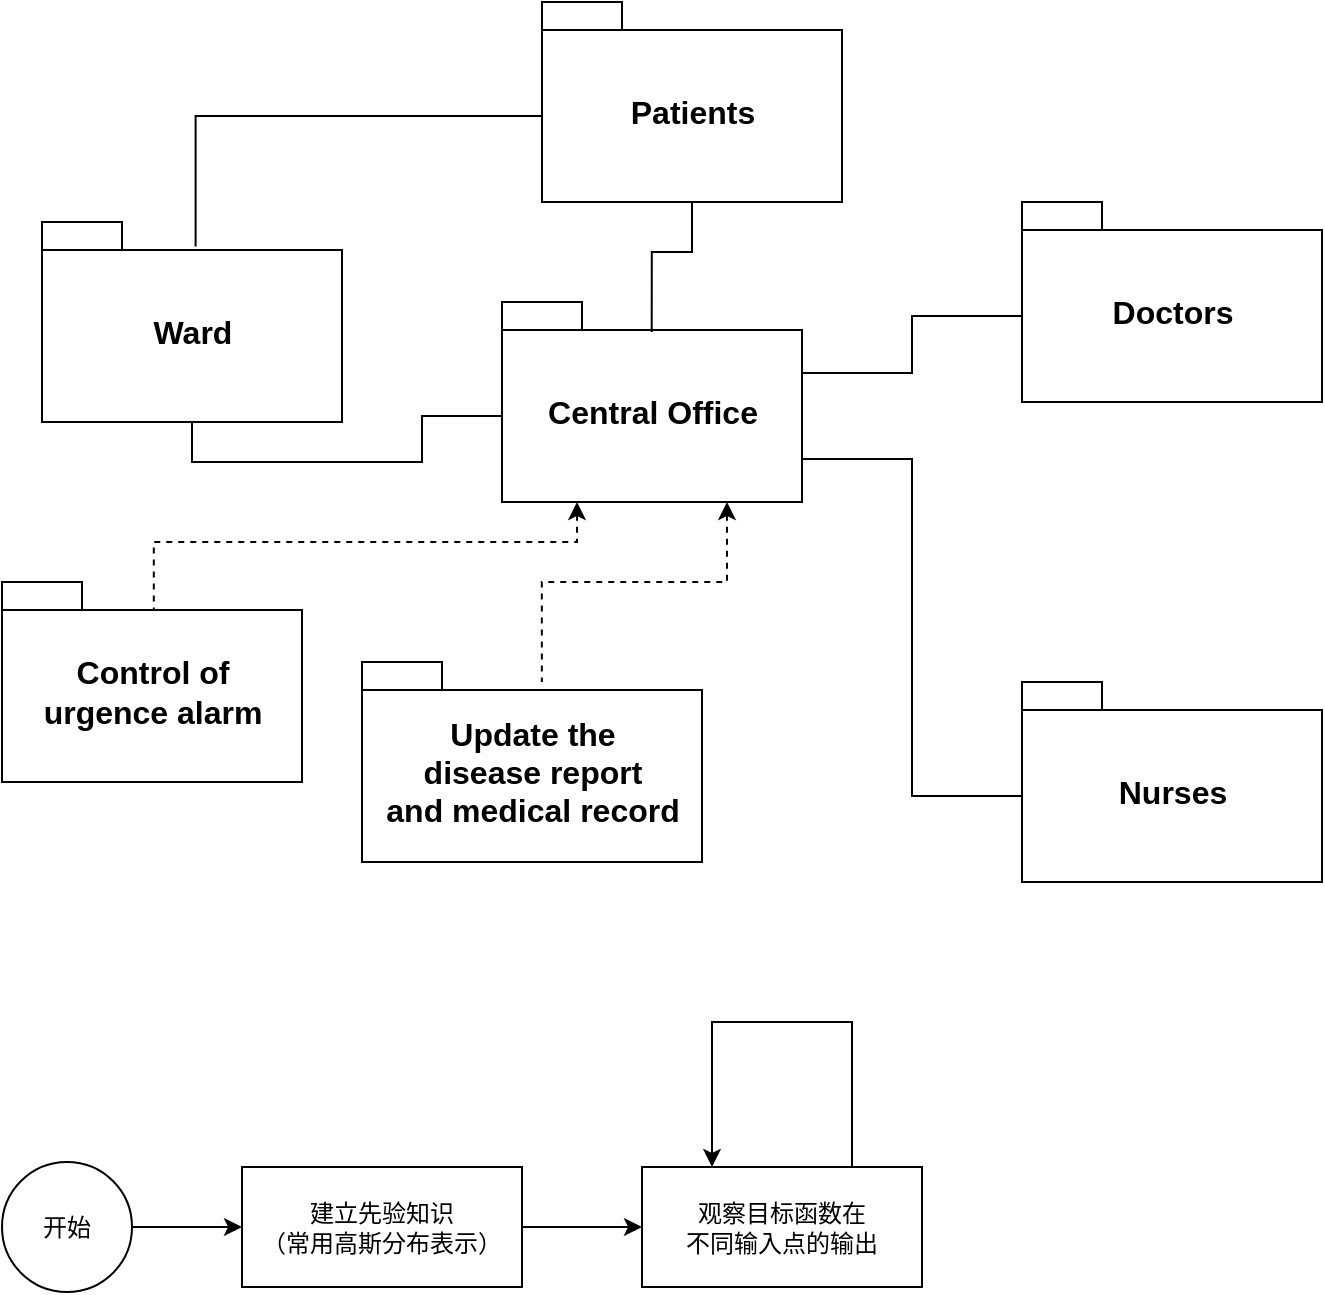 <mxfile version="22.1.0" type="github">
  <diagram id="JUfkbv9VFEBLnKnWdgaG" name="第 1 页">
    <mxGraphModel dx="1290" dy="542" grid="1" gridSize="10" guides="1" tooltips="1" connect="1" arrows="1" fold="1" page="1" pageScale="1" pageWidth="827" pageHeight="1169" math="0" shadow="0">
      <root>
        <mxCell id="0" />
        <mxCell id="1" parent="0" />
        <mxCell id="TFSnkRS1mbYTuwgmxGYo-19" style="edgeStyle=orthogonalEdgeStyle;rounded=0;orthogonalLoop=1;jettySize=auto;html=1;exitX=0;exitY=0;exitDx=150;exitDy=35.5;exitPerimeter=0;entryX=0;entryY=0;entryDx=0;entryDy=57;entryPerimeter=0;fontSize=16;endArrow=none;endFill=0;" parent="1" source="TFSnkRS1mbYTuwgmxGYo-1" target="TFSnkRS1mbYTuwgmxGYo-5" edge="1">
          <mxGeometry relative="1" as="geometry" />
        </mxCell>
        <mxCell id="TFSnkRS1mbYTuwgmxGYo-20" style="edgeStyle=orthogonalEdgeStyle;rounded=0;orthogonalLoop=1;jettySize=auto;html=1;exitX=0;exitY=0;exitDx=150;exitDy=78.5;exitPerimeter=0;entryX=0;entryY=0;entryDx=0;entryDy=57;entryPerimeter=0;fontSize=16;endArrow=none;endFill=0;" parent="1" source="TFSnkRS1mbYTuwgmxGYo-1" target="TFSnkRS1mbYTuwgmxGYo-3" edge="1">
          <mxGeometry relative="1" as="geometry" />
        </mxCell>
        <mxCell id="TFSnkRS1mbYTuwgmxGYo-22" value="" style="edgeStyle=orthogonalEdgeStyle;rounded=0;orthogonalLoop=1;jettySize=auto;html=1;fontSize=16;endArrow=none;endFill=0;entryX=0.506;entryY=0.141;entryDx=0;entryDy=0;entryPerimeter=0;exitX=0.25;exitY=1;exitDx=0;exitDy=0;exitPerimeter=0;dashed=1;startArrow=classic;startFill=1;" parent="1" source="TFSnkRS1mbYTuwgmxGYo-1" target="TFSnkRS1mbYTuwgmxGYo-21" edge="1">
          <mxGeometry relative="1" as="geometry" />
        </mxCell>
        <mxCell id="TFSnkRS1mbYTuwgmxGYo-1" value="&lt;font style=&quot;font-size: 16px;&quot;&gt;Central Office&lt;/font&gt;" style="shape=folder;fontStyle=1;spacingTop=10;tabWidth=40;tabHeight=14;tabPosition=left;html=1;" parent="1" vertex="1">
          <mxGeometry x="300" y="170" width="150" height="100" as="geometry" />
        </mxCell>
        <mxCell id="TFSnkRS1mbYTuwgmxGYo-8" style="edgeStyle=orthogonalEdgeStyle;rounded=0;orthogonalLoop=1;jettySize=auto;html=1;entryX=0;entryY=0;entryDx=0;entryDy=57;entryPerimeter=0;fontSize=16;exitX=0.5;exitY=1;exitDx=0;exitDy=0;exitPerimeter=0;endArrow=none;endFill=0;" parent="1" source="TFSnkRS1mbYTuwgmxGYo-2" target="TFSnkRS1mbYTuwgmxGYo-1" edge="1">
          <mxGeometry relative="1" as="geometry" />
        </mxCell>
        <mxCell id="TFSnkRS1mbYTuwgmxGYo-2" value="&lt;font style=&quot;font-size: 16px;&quot;&gt;Ward&lt;/font&gt;" style="shape=folder;fontStyle=1;spacingTop=10;tabWidth=40;tabHeight=14;tabPosition=left;html=1;" parent="1" vertex="1">
          <mxGeometry x="70" y="130" width="150" height="100" as="geometry" />
        </mxCell>
        <mxCell id="TFSnkRS1mbYTuwgmxGYo-3" value="&lt;span style=&quot;font-size: 16px;&quot;&gt;Nurses&lt;/span&gt;" style="shape=folder;fontStyle=1;spacingTop=10;tabWidth=40;tabHeight=14;tabPosition=left;html=1;" parent="1" vertex="1">
          <mxGeometry x="560" y="360" width="150" height="100" as="geometry" />
        </mxCell>
        <mxCell id="TFSnkRS1mbYTuwgmxGYo-4" value="&lt;font style=&quot;font-size: 16px;&quot;&gt;Patients&lt;/font&gt;" style="shape=folder;fontStyle=1;spacingTop=10;tabWidth=40;tabHeight=14;tabPosition=left;html=1;" parent="1" vertex="1">
          <mxGeometry x="320" y="20" width="150" height="100" as="geometry" />
        </mxCell>
        <mxCell id="TFSnkRS1mbYTuwgmxGYo-5" value="&lt;font style=&quot;font-size: 16px;&quot;&gt;Doctors&lt;/font&gt;" style="shape=folder;fontStyle=1;spacingTop=10;tabWidth=40;tabHeight=14;tabPosition=left;html=1;" parent="1" vertex="1">
          <mxGeometry x="560" y="120" width="150" height="100" as="geometry" />
        </mxCell>
        <mxCell id="TFSnkRS1mbYTuwgmxGYo-9" style="edgeStyle=orthogonalEdgeStyle;rounded=0;orthogonalLoop=1;jettySize=auto;html=1;entryX=0;entryY=0;entryDx=0;entryDy=57;entryPerimeter=0;fontSize=16;endArrow=none;endFill=0;exitX=0.512;exitY=0.122;exitDx=0;exitDy=0;exitPerimeter=0;" parent="1" source="TFSnkRS1mbYTuwgmxGYo-2" target="TFSnkRS1mbYTuwgmxGYo-4" edge="1">
          <mxGeometry relative="1" as="geometry">
            <mxPoint x="146" y="140" as="sourcePoint" />
            <mxPoint x="462.5" y="215.5" as="targetPoint" />
            <Array as="points">
              <mxPoint x="147" y="77" />
            </Array>
          </mxGeometry>
        </mxCell>
        <mxCell id="TFSnkRS1mbYTuwgmxGYo-13" style="edgeStyle=orthogonalEdgeStyle;rounded=0;orthogonalLoop=1;jettySize=auto;html=1;entryX=0.5;entryY=1;entryDx=0;entryDy=0;entryPerimeter=0;fontSize=16;exitX=0.499;exitY=0.15;exitDx=0;exitDy=0;exitPerimeter=0;endArrow=none;endFill=0;" parent="1" source="TFSnkRS1mbYTuwgmxGYo-1" target="TFSnkRS1mbYTuwgmxGYo-4" edge="1">
          <mxGeometry relative="1" as="geometry">
            <mxPoint x="580" y="230" as="sourcePoint" />
            <mxPoint x="670" y="130" as="targetPoint" />
          </mxGeometry>
        </mxCell>
        <mxCell id="TFSnkRS1mbYTuwgmxGYo-21" value="&lt;font style=&quot;&quot;&gt;&lt;span style=&quot;font-size: 16px;&quot;&gt;Control of&lt;/span&gt;&lt;br&gt;&lt;span style=&quot;font-size: 16px;&quot;&gt;urgence alarm&lt;/span&gt;&lt;br&gt;&lt;/font&gt;" style="shape=folder;fontStyle=1;spacingTop=10;tabWidth=40;tabHeight=14;tabPosition=left;html=1;" parent="1" vertex="1">
          <mxGeometry x="50" y="310" width="150" height="100" as="geometry" />
        </mxCell>
        <mxCell id="TFSnkRS1mbYTuwgmxGYo-23" value="&lt;font style=&quot;&quot;&gt;&lt;span style=&quot;font-size: 16px;&quot;&gt;Update the&lt;br&gt;disease report&lt;br&gt;and&amp;nbsp;medical record&lt;/span&gt;&lt;br&gt;&lt;/font&gt;" style="shape=folder;fontStyle=1;spacingTop=10;tabWidth=40;tabHeight=14;tabPosition=left;html=1;" parent="1" vertex="1">
          <mxGeometry x="230" y="350" width="170" height="100" as="geometry" />
        </mxCell>
        <mxCell id="TFSnkRS1mbYTuwgmxGYo-24" value="" style="edgeStyle=orthogonalEdgeStyle;rounded=0;orthogonalLoop=1;jettySize=auto;html=1;fontSize=16;endArrow=none;endFill=0;entryX=0.529;entryY=0.1;entryDx=0;entryDy=0;entryPerimeter=0;exitX=0.75;exitY=1;exitDx=0;exitDy=0;exitPerimeter=0;dashed=1;startArrow=classic;startFill=1;" parent="1" source="TFSnkRS1mbYTuwgmxGYo-1" target="TFSnkRS1mbYTuwgmxGYo-23" edge="1">
          <mxGeometry relative="1" as="geometry">
            <mxPoint x="491.6" y="400" as="sourcePoint" />
            <mxPoint x="380.0" y="494.1" as="targetPoint" />
          </mxGeometry>
        </mxCell>
        <mxCell id="WyBCjYpSyDE15G2E7WYa-6" style="edgeStyle=orthogonalEdgeStyle;rounded=0;orthogonalLoop=1;jettySize=auto;html=1;exitX=1;exitY=0.5;exitDx=0;exitDy=0;entryX=0;entryY=0.5;entryDx=0;entryDy=0;" edge="1" parent="1" source="WyBCjYpSyDE15G2E7WYa-1" target="WyBCjYpSyDE15G2E7WYa-3">
          <mxGeometry relative="1" as="geometry" />
        </mxCell>
        <mxCell id="WyBCjYpSyDE15G2E7WYa-1" value="建立先验知识&lt;br&gt;（常用高斯分布表示）" style="rounded=0;whiteSpace=wrap;html=1;" vertex="1" parent="1">
          <mxGeometry x="170" y="602.5" width="140" height="60" as="geometry" />
        </mxCell>
        <mxCell id="WyBCjYpSyDE15G2E7WYa-5" style="edgeStyle=orthogonalEdgeStyle;rounded=0;orthogonalLoop=1;jettySize=auto;html=1;exitX=1;exitY=0.5;exitDx=0;exitDy=0;entryX=0;entryY=0.5;entryDx=0;entryDy=0;" edge="1" parent="1" source="WyBCjYpSyDE15G2E7WYa-2" target="WyBCjYpSyDE15G2E7WYa-1">
          <mxGeometry relative="1" as="geometry" />
        </mxCell>
        <mxCell id="WyBCjYpSyDE15G2E7WYa-2" value="开始" style="ellipse;whiteSpace=wrap;html=1;aspect=fixed;" vertex="1" parent="1">
          <mxGeometry x="50" y="600" width="65" height="65" as="geometry" />
        </mxCell>
        <mxCell id="WyBCjYpSyDE15G2E7WYa-3" value="观察目标函数在&lt;br&gt;不同输入点的输出" style="rounded=0;whiteSpace=wrap;html=1;" vertex="1" parent="1">
          <mxGeometry x="370" y="602.5" width="140" height="60" as="geometry" />
        </mxCell>
        <mxCell id="WyBCjYpSyDE15G2E7WYa-8" style="edgeStyle=orthogonalEdgeStyle;rounded=0;orthogonalLoop=1;jettySize=auto;html=1;exitX=0.75;exitY=0;exitDx=0;exitDy=0;entryX=0.25;entryY=0;entryDx=0;entryDy=0;" edge="1" parent="1" source="WyBCjYpSyDE15G2E7WYa-3" target="WyBCjYpSyDE15G2E7WYa-3">
          <mxGeometry relative="1" as="geometry">
            <Array as="points">
              <mxPoint x="475" y="530" />
              <mxPoint x="405" y="530" />
            </Array>
          </mxGeometry>
        </mxCell>
      </root>
    </mxGraphModel>
  </diagram>
</mxfile>
